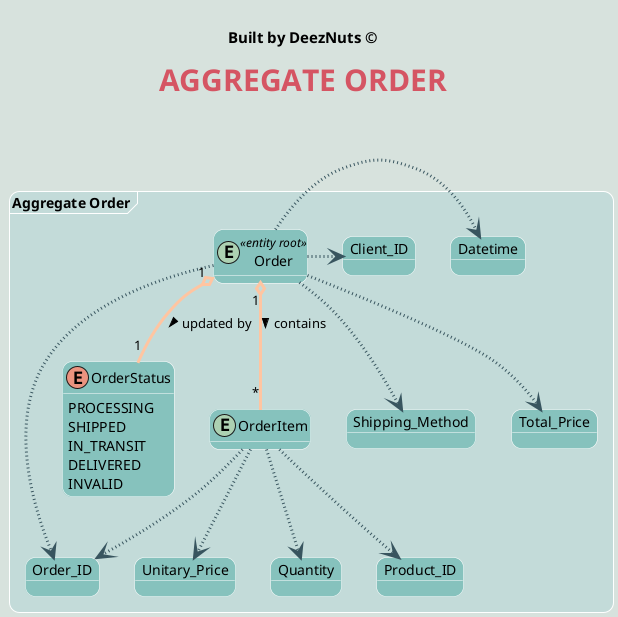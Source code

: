 @startuml

@startuml
hide methods
' ======= layout =========
skinparam backgroundColor #d7e2dd
skinparam titleBorderRoundCorner 15
skinparam titleFontSize 30
skinparam classAttributeIconSize 0
skinparam titleFontName Arial Black
skinparam titleFontColor #d55563

skinparam packageBackgroundColor #C3DBD9
skinparam packageBorderColor #
skinparam packageBorderThickness 40

skinparam roundcorner 20
skinparam stereotypeCBackgroundColor #B0C1DB
skinparam arrowThickness 3

skinparam class {
ArrowColor ffc5a1
BorderColor White
BackgroundColor #86c2bd
}

skinparam object {
ArrowColor ffc5a1
BorderColor White
BackgroundColor #86c2bd
}

' ======= title =========
center header


<font color=Black size=15><b>Built by DeezNuts ©</font>
endheader
title <b>AGGREGATE ORDER\n

' ======= aggregates =========

package "Aggregate Order" <<Frame>> {

    enum OrderStatus{
        PROCESSING
        SHIPPED
        IN_TRANSIT
        DELIVERED
        INVALID
    }

    entity Order <<entity root>> {

    }

    entity OrderItem{
    }

    object Order_ID
    object Unitary_Price
    object Quantity
    object Datetime
    object Client_ID
    object Product_ID
    object Shipping_Method
    object Total_Price

    Order -down[dotted,#38555F]-> Shipping_Method
    Order -down[dotted,#38555F]-> Total_Price


    OrderItem -down[dotted,#38555F]-> Order_ID
    OrderItem -down[dotted,#38555F]-> Product_ID
    OrderItem -down[dotted,#38555F]-> Quantity
    OrderItem -down[dotted,#38555F]-> Unitary_Price

    Order -right[dotted,#38555F]-> Order_ID
    Order -right[dotted,#38555F]-> Datetime
    Order -right[dotted,#38555F]-> Client_ID

    Order "1" o-- "*" OrderItem : contains >
    Order "1" o-- "1" OrderStatus : updated by >

}


@enduml